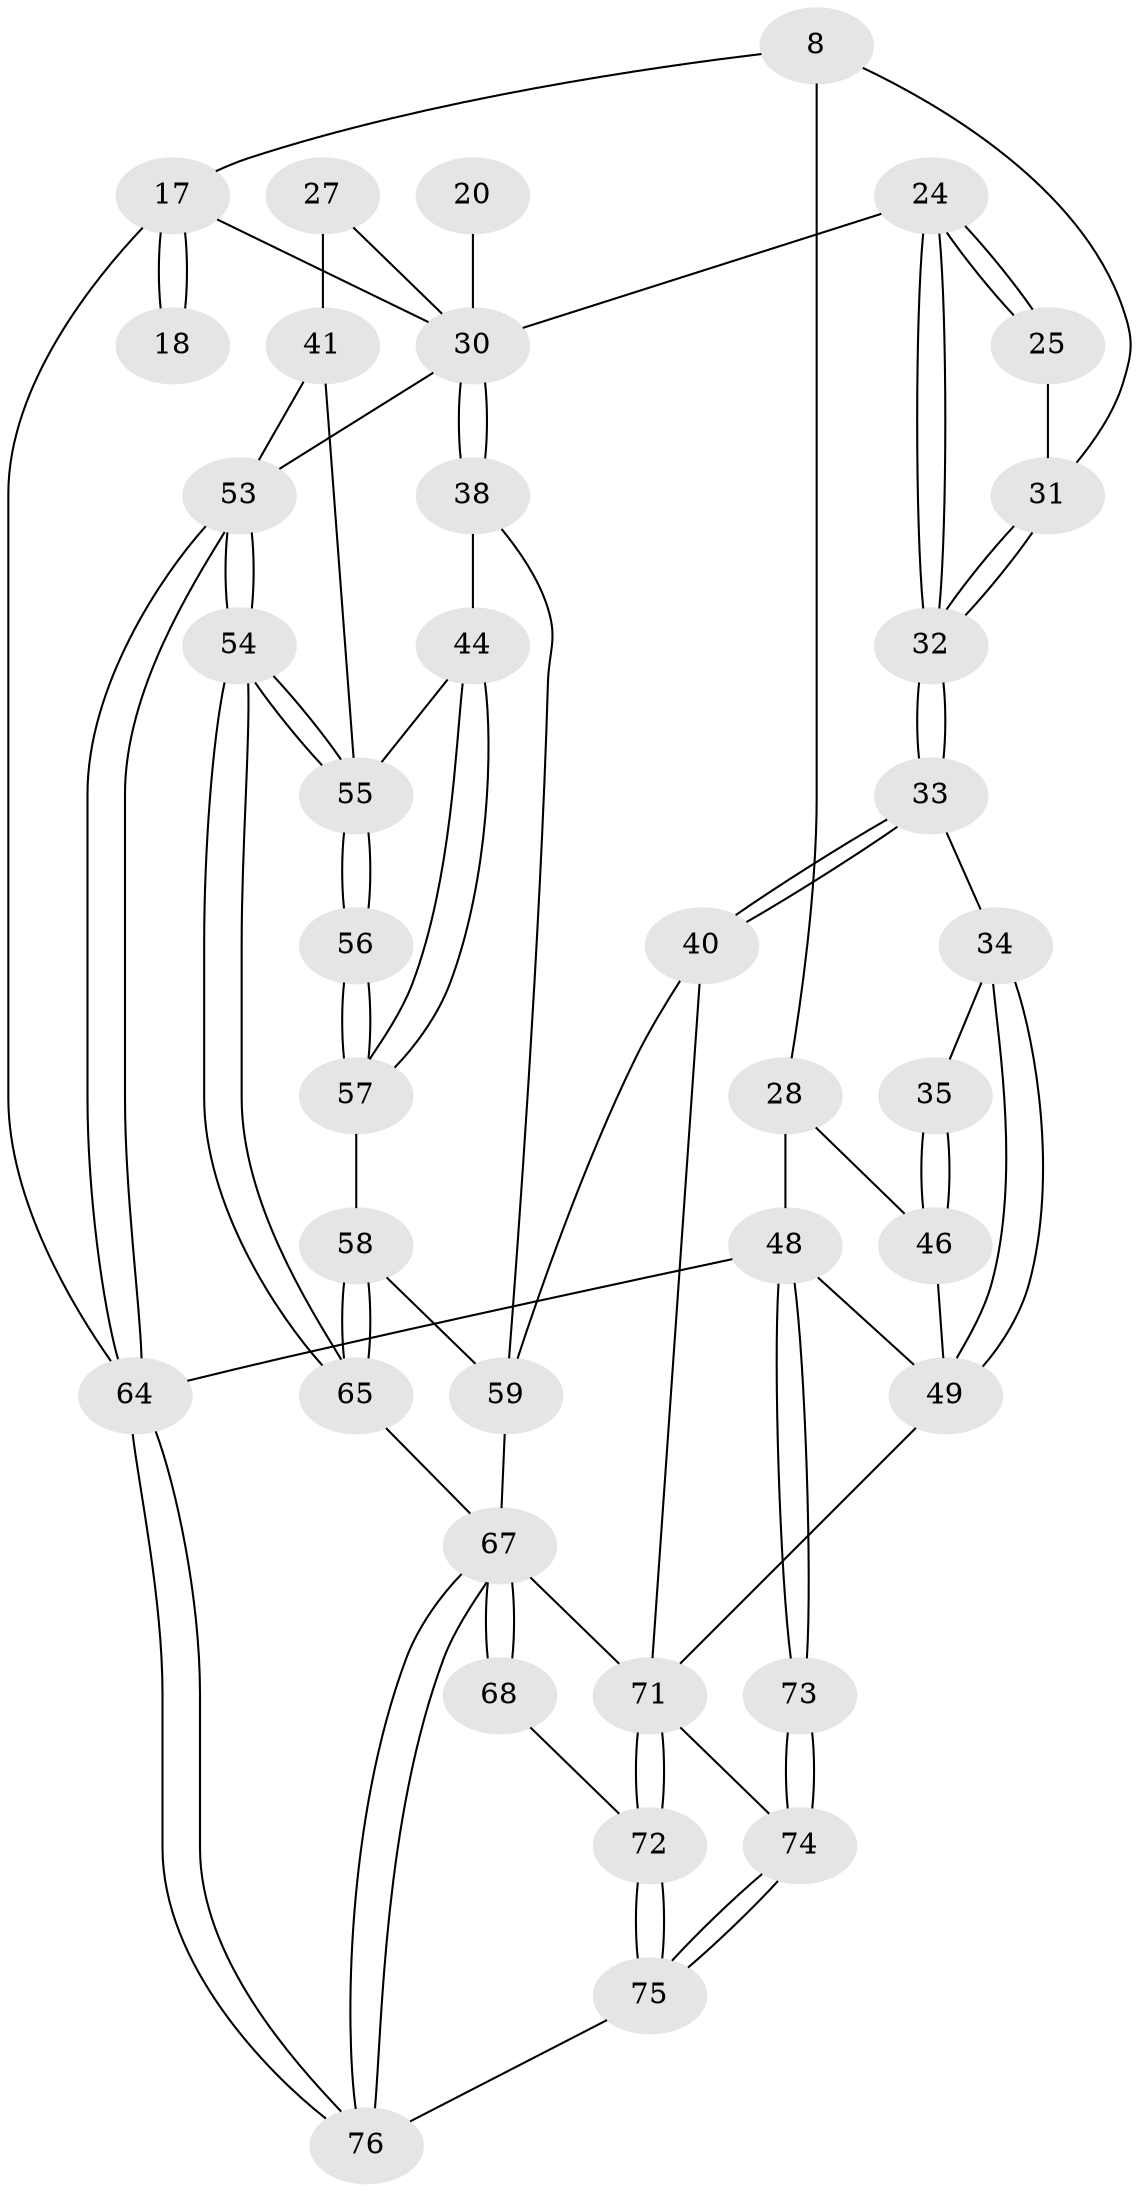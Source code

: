 // original degree distribution, {3: 0.05263157894736842, 5: 0.4473684210526316, 4: 0.23684210526315788, 6: 0.2631578947368421}
// Generated by graph-tools (version 1.1) at 2025/06/03/04/25 22:06:04]
// undirected, 38 vertices, 84 edges
graph export_dot {
graph [start="1"]
  node [color=gray90,style=filled];
  8 [pos="+0.24203870331485794+0.2804914540015779"];
  17 [pos="+0.5312493827271645+0.1368140640090501",super="+2+1+7"];
  18 [pos="+0.47159140390945936+0.19934853138692585"];
  20 [pos="+0.6707728074431835+0.23235523491778576"];
  24 [pos="+0.4349914947142173+0.3988437075332653"];
  25 [pos="+0.4157231914371388+0.3129186771095314"];
  27 [pos="+0.8059601579455011+0.37920541467897473"];
  28 [pos="+0+0",super="+10+9"];
  30 [pos="+0.6516200299418585+0.5014607681623418",super="+29+23+16+19"];
  31 [pos="+0.3365263374849565+0.3265821371057493",super="+22"];
  32 [pos="+0.38611407152574767+0.45866667862260496"];
  33 [pos="+0.3776259975310055+0.48286882181683244"];
  34 [pos="+0.19261898412315606+0.46297353263275826"];
  35 [pos="+0.15890402615439495+0.3893937669194938"];
  38 [pos="+0.6511038345752601+0.5079586804486974"];
  40 [pos="+0.4400480743944609+0.575468394357507"];
  41 [pos="+0.9216945897959749+0.5023293427698244",super="+26"];
  44 [pos="+0.7197368106332815+0.5329456929643948"];
  46 [pos="+0+0.43583627828932736",super="+37+36"];
  48 [pos="+0+1",super="+5"];
  49 [pos="+0.1029595141335623+0.7289299958161626",super="+47"];
  53 [pos="+1+1",super="+45+14"];
  54 [pos="+1+1"];
  55 [pos="+0.9020468970987505+0.8052045741362248",super="+42+43"];
  56 [pos="+0.8540896235307487+0.7812684250958811"];
  57 [pos="+0.7958302122621198+0.7680294752387835"];
  58 [pos="+0.7388087987261687+0.7595288038594405"];
  59 [pos="+0.6592926753578565+0.7190043370988753",super="+39"];
  64 [pos="+1+1",super="+4"];
  65 [pos="+0.6542976977054981+0.8970683105386675"];
  67 [pos="+0.5587243128513261+1",super="+66+61+62"];
  68 [pos="+0.4821082757830399+0.9184107607033276"];
  71 [pos="+0.3575375551491372+0.8634566220523057",super="+63+51+50+52"];
  72 [pos="+0.36146220506323806+0.8780438228419245"];
  73 [pos="+0.08384817477007654+1"];
  74 [pos="+0.2688779512640032+1",super="+70+69"];
  75 [pos="+0.38686730166346056+1"];
  76 [pos="+0.5509422079918659+1"];
  8 -- 17;
  8 -- 31;
  8 -- 28;
  17 -- 18 [weight=2];
  17 -- 18;
  17 -- 64;
  17 -- 30;
  20 -- 30 [weight=3];
  24 -- 25;
  24 -- 25;
  24 -- 32;
  24 -- 32;
  24 -- 30;
  25 -- 31 [weight=2];
  27 -- 30 [weight=2];
  27 -- 41;
  28 -- 48 [weight=2];
  28 -- 46 [weight=2];
  30 -- 38;
  30 -- 38;
  30 -- 53;
  31 -- 32;
  31 -- 32;
  32 -- 33;
  32 -- 33;
  33 -- 34;
  33 -- 40;
  33 -- 40;
  34 -- 35;
  34 -- 49;
  34 -- 49;
  35 -- 46 [weight=2];
  35 -- 46;
  38 -- 44;
  38 -- 59;
  40 -- 71;
  40 -- 59;
  41 -- 55;
  41 -- 53 [weight=2];
  44 -- 57;
  44 -- 57;
  44 -- 55;
  46 -- 49;
  48 -- 73;
  48 -- 73;
  48 -- 64 [weight=2];
  48 -- 49;
  49 -- 71;
  53 -- 54;
  53 -- 54;
  53 -- 64 [weight=2];
  53 -- 64;
  54 -- 55;
  54 -- 55;
  54 -- 65;
  54 -- 65;
  55 -- 56 [weight=2];
  55 -- 56;
  56 -- 57;
  56 -- 57;
  57 -- 58;
  58 -- 59;
  58 -- 65;
  58 -- 65;
  59 -- 67;
  64 -- 76;
  64 -- 76;
  65 -- 67;
  67 -- 68 [weight=2];
  67 -- 68;
  67 -- 76;
  67 -- 76;
  67 -- 71 [weight=2];
  68 -- 72;
  71 -- 72;
  71 -- 72;
  71 -- 74 [weight=2];
  72 -- 75;
  72 -- 75;
  73 -- 74 [weight=2];
  73 -- 74;
  74 -- 75;
  74 -- 75;
  75 -- 76;
}
